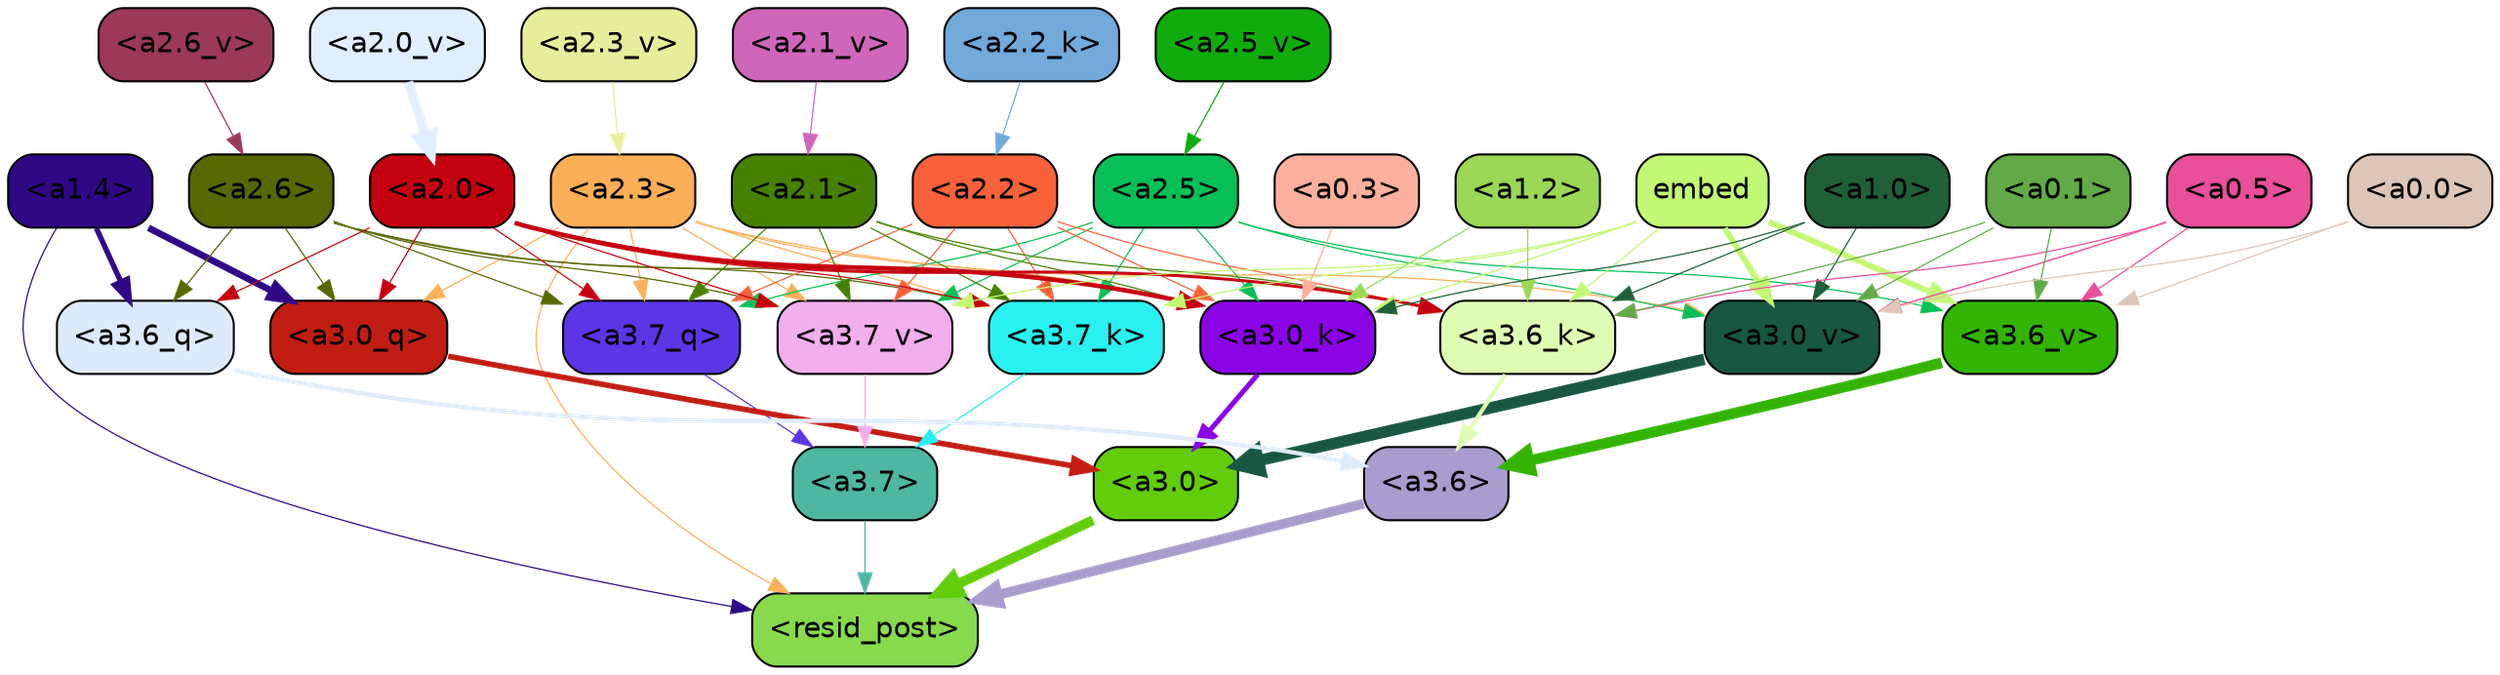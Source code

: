 strict digraph "" {
	graph [bgcolor=transparent,
		layout=dot,
		overlap=false,
		splines=true
	];
	"<a3.7>"	[color=black,
		fillcolor="#4eb7a2",
		fontname=Helvetica,
		shape=box,
		style="filled, rounded"];
	"<resid_post>"	[color=black,
		fillcolor="#88da4d",
		fontname=Helvetica,
		shape=box,
		style="filled, rounded"];
	"<a3.7>" -> "<resid_post>"	[color="#4eb7a2",
		penwidth=0.6];
	"<a3.6>"	[color=black,
		fillcolor="#a89dce",
		fontname=Helvetica,
		shape=box,
		style="filled, rounded"];
	"<a3.6>" -> "<resid_post>"	[color="#a89dce",
		penwidth=4.751612067222595];
	"<a3.0>"	[color=black,
		fillcolor="#62cd0a",
		fontname=Helvetica,
		shape=box,
		style="filled, rounded"];
	"<a3.0>" -> "<resid_post>"	[color="#62cd0a",
		penwidth=4.884142994880676];
	"<a2.3>"	[color=black,
		fillcolor="#fcaf57",
		fontname=Helvetica,
		shape=box,
		style="filled, rounded"];
	"<a2.3>" -> "<resid_post>"	[color="#fcaf57",
		penwidth=0.6];
	"<a3.7_q>"	[color=black,
		fillcolor="#5b36e7",
		fontname=Helvetica,
		shape=box,
		style="filled, rounded"];
	"<a2.3>" -> "<a3.7_q>"	[color="#fcaf57",
		penwidth=0.6];
	"<a3.0_q>"	[color=black,
		fillcolor="#c21d13",
		fontname=Helvetica,
		shape=box,
		style="filled, rounded"];
	"<a2.3>" -> "<a3.0_q>"	[color="#fcaf57",
		penwidth=0.6];
	"<a3.7_k>"	[color=black,
		fillcolor="#29f0f1",
		fontname=Helvetica,
		shape=box,
		style="filled, rounded"];
	"<a2.3>" -> "<a3.7_k>"	[color="#fcaf57",
		penwidth=0.6];
	"<a3.0_k>"	[color=black,
		fillcolor="#8b04e5",
		fontname=Helvetica,
		shape=box,
		style="filled, rounded"];
	"<a2.3>" -> "<a3.0_k>"	[color="#fcaf57",
		penwidth=0.6];
	"<a3.7_v>"	[color=black,
		fillcolor="#f2aeed",
		fontname=Helvetica,
		shape=box,
		style="filled, rounded"];
	"<a2.3>" -> "<a3.7_v>"	[color="#fcaf57",
		penwidth=0.6];
	"<a3.0_v>"	[color=black,
		fillcolor="#185742",
		fontname=Helvetica,
		shape=box,
		style="filled, rounded"];
	"<a2.3>" -> "<a3.0_v>"	[color="#fcaf57",
		penwidth=0.6];
	"<a1.4>"	[color=black,
		fillcolor="#300886",
		fontname=Helvetica,
		shape=box,
		style="filled, rounded"];
	"<a1.4>" -> "<resid_post>"	[color="#300886",
		penwidth=0.6];
	"<a3.6_q>"	[color=black,
		fillcolor="#ddeafb",
		fontname=Helvetica,
		shape=box,
		style="filled, rounded"];
	"<a1.4>" -> "<a3.6_q>"	[color="#300886",
		penwidth=2.6469622254371643];
	"<a1.4>" -> "<a3.0_q>"	[color="#300886",
		penwidth=3.3040847778320312];
	"<a3.7_q>" -> "<a3.7>"	[color="#5b36e7",
		penwidth=0.6];
	"<a3.6_q>" -> "<a3.6>"	[color="#ddeafb",
		penwidth=2.091020345687866];
	"<a3.0_q>" -> "<a3.0>"	[color="#c21d13",
		penwidth=2.7421876192092896];
	"<a3.7_k>" -> "<a3.7>"	[color="#29f0f1",
		penwidth=0.6];
	"<a3.6_k>"	[color=black,
		fillcolor="#dffcb3",
		fontname=Helvetica,
		shape=box,
		style="filled, rounded"];
	"<a3.6_k>" -> "<a3.6>"	[color="#dffcb3",
		penwidth=2.048597991466522];
	"<a3.0_k>" -> "<a3.0>"	[color="#8b04e5",
		penwidth=2.476402521133423];
	"<a3.7_v>" -> "<a3.7>"	[color="#f2aeed",
		penwidth=0.6];
	"<a3.6_v>"	[color=black,
		fillcolor="#33b403",
		fontname=Helvetica,
		shape=box,
		style="filled, rounded"];
	"<a3.6_v>" -> "<a3.6>"	[color="#33b403",
		penwidth=5.2550448179244995];
	"<a3.0_v>" -> "<a3.0>"	[color="#185742",
		penwidth=5.652270674705505];
	"<a2.6>"	[color=black,
		fillcolor="#576702",
		fontname=Helvetica,
		shape=box,
		style="filled, rounded"];
	"<a2.6>" -> "<a3.7_q>"	[color="#576702",
		penwidth=0.6];
	"<a2.6>" -> "<a3.6_q>"	[color="#576702",
		penwidth=0.6];
	"<a2.6>" -> "<a3.0_q>"	[color="#576702",
		penwidth=0.6];
	"<a2.6>" -> "<a3.7_k>"	[color="#576702",
		penwidth=0.6];
	"<a2.6>" -> "<a3.0_k>"	[color="#576702",
		penwidth=0.6];
	"<a2.6>" -> "<a3.7_v>"	[color="#576702",
		penwidth=0.6];
	"<a2.5>"	[color=black,
		fillcolor="#07bf56",
		fontname=Helvetica,
		shape=box,
		style="filled, rounded"];
	"<a2.5>" -> "<a3.7_q>"	[color="#07bf56",
		penwidth=0.6];
	"<a2.5>" -> "<a3.7_k>"	[color="#07bf56",
		penwidth=0.6];
	"<a2.5>" -> "<a3.0_k>"	[color="#07bf56",
		penwidth=0.6];
	"<a2.5>" -> "<a3.7_v>"	[color="#07bf56",
		penwidth=0.6];
	"<a2.5>" -> "<a3.6_v>"	[color="#07bf56",
		penwidth=0.6];
	"<a2.5>" -> "<a3.0_v>"	[color="#07bf56",
		penwidth=0.6];
	"<a2.2>"	[color=black,
		fillcolor="#f8623a",
		fontname=Helvetica,
		shape=box,
		style="filled, rounded"];
	"<a2.2>" -> "<a3.7_q>"	[color="#f8623a",
		penwidth=0.6];
	"<a2.2>" -> "<a3.7_k>"	[color="#f8623a",
		penwidth=0.6];
	"<a2.2>" -> "<a3.6_k>"	[color="#f8623a",
		penwidth=0.6];
	"<a2.2>" -> "<a3.0_k>"	[color="#f8623a",
		penwidth=0.6];
	"<a2.2>" -> "<a3.7_v>"	[color="#f8623a",
		penwidth=0.6];
	"<a2.1>"	[color=black,
		fillcolor="#468100",
		fontname=Helvetica,
		shape=box,
		style="filled, rounded"];
	"<a2.1>" -> "<a3.7_q>"	[color="#468100",
		penwidth=0.6];
	"<a2.1>" -> "<a3.7_k>"	[color="#468100",
		penwidth=0.6];
	"<a2.1>" -> "<a3.6_k>"	[color="#468100",
		penwidth=0.6];
	"<a2.1>" -> "<a3.0_k>"	[color="#468100",
		penwidth=0.6];
	"<a2.1>" -> "<a3.7_v>"	[color="#468100",
		penwidth=0.6];
	"<a2.0>"	[color=black,
		fillcolor="#c4020f",
		fontname=Helvetica,
		shape=box,
		style="filled, rounded"];
	"<a2.0>" -> "<a3.7_q>"	[color="#c4020f",
		penwidth=0.6];
	"<a2.0>" -> "<a3.6_q>"	[color="#c4020f",
		penwidth=0.6];
	"<a2.0>" -> "<a3.0_q>"	[color="#c4020f",
		penwidth=0.6];
	"<a2.0>" -> "<a3.7_k>"	[color="#c4020f",
		penwidth=0.6];
	"<a2.0>" -> "<a3.6_k>"	[color="#c4020f",
		penwidth=1.4757367372512817];
	"<a2.0>" -> "<a3.0_k>"	[color="#c4020f",
		penwidth=2.2137351036071777];
	"<a2.0>" -> "<a3.7_v>"	[color="#c4020f",
		penwidth=0.6];
	embed	[color=black,
		fillcolor="#c1f874",
		fontname=Helvetica,
		shape=box,
		style="filled, rounded"];
	embed -> "<a3.7_k>"	[color="#c1f874",
		penwidth=0.6];
	embed -> "<a3.6_k>"	[color="#c1f874",
		penwidth=0.6];
	embed -> "<a3.0_k>"	[color="#c1f874",
		penwidth=0.6];
	embed -> "<a3.7_v>"	[color="#c1f874",
		penwidth=0.6];
	embed -> "<a3.6_v>"	[color="#c1f874",
		penwidth=2.9582033157348633];
	embed -> "<a3.0_v>"	[color="#c1f874",
		penwidth=2.972973108291626];
	"<a1.2>"	[color=black,
		fillcolor="#9ad856",
		fontname=Helvetica,
		shape=box,
		style="filled, rounded"];
	"<a1.2>" -> "<a3.6_k>"	[color="#9ad856",
		penwidth=0.6];
	"<a1.2>" -> "<a3.0_k>"	[color="#9ad856",
		penwidth=0.6];
	"<a1.0>"	[color=black,
		fillcolor="#1f6038",
		fontname=Helvetica,
		shape=box,
		style="filled, rounded"];
	"<a1.0>" -> "<a3.6_k>"	[color="#1f6038",
		penwidth=0.6];
	"<a1.0>" -> "<a3.0_k>"	[color="#1f6038",
		penwidth=0.6];
	"<a1.0>" -> "<a3.0_v>"	[color="#1f6038",
		penwidth=0.6];
	"<a0.5>"	[color=black,
		fillcolor="#e94f9a",
		fontname=Helvetica,
		shape=box,
		style="filled, rounded"];
	"<a0.5>" -> "<a3.6_k>"	[color="#e94f9a",
		penwidth=0.6];
	"<a0.5>" -> "<a3.6_v>"	[color="#e94f9a",
		penwidth=0.6];
	"<a0.5>" -> "<a3.0_v>"	[color="#e94f9a",
		penwidth=0.6790935099124908];
	"<a0.1>"	[color=black,
		fillcolor="#61aa47",
		fontname=Helvetica,
		shape=box,
		style="filled, rounded"];
	"<a0.1>" -> "<a3.6_k>"	[color="#61aa47",
		penwidth=0.6];
	"<a0.1>" -> "<a3.6_v>"	[color="#61aa47",
		penwidth=0.6];
	"<a0.1>" -> "<a3.0_v>"	[color="#61aa47",
		penwidth=0.6];
	"<a0.3>"	[color=black,
		fillcolor="#fab09c",
		fontname=Helvetica,
		shape=box,
		style="filled, rounded"];
	"<a0.3>" -> "<a3.0_k>"	[color="#fab09c",
		penwidth=0.6];
	"<a0.0>"	[color=black,
		fillcolor="#ddc6b8",
		fontname=Helvetica,
		shape=box,
		style="filled, rounded"];
	"<a0.0>" -> "<a3.6_v>"	[color="#ddc6b8",
		penwidth=0.6];
	"<a0.0>" -> "<a3.0_v>"	[color="#ddc6b8",
		penwidth=0.6];
	"<a2.2_k>"	[color=black,
		fillcolor="#71aadb",
		fontname=Helvetica,
		shape=box,
		style="filled, rounded"];
	"<a2.2_k>" -> "<a2.2>"	[color="#71aadb",
		penwidth=0.6];
	"<a2.6_v>"	[color=black,
		fillcolor="#9c3958",
		fontname=Helvetica,
		shape=box,
		style="filled, rounded"];
	"<a2.6_v>" -> "<a2.6>"	[color="#9c3958",
		penwidth=0.6];
	"<a2.5_v>"	[color=black,
		fillcolor="#10ac0d",
		fontname=Helvetica,
		shape=box,
		style="filled, rounded"];
	"<a2.5_v>" -> "<a2.5>"	[color="#10ac0d",
		penwidth=0.6];
	"<a2.3_v>"	[color=black,
		fillcolor="#e7ee9b",
		fontname=Helvetica,
		shape=box,
		style="filled, rounded"];
	"<a2.3_v>" -> "<a2.3>"	[color="#e7ee9b",
		penwidth=0.6];
	"<a2.1_v>"	[color=black,
		fillcolor="#cf66bb",
		fontname=Helvetica,
		shape=box,
		style="filled, rounded"];
	"<a2.1_v>" -> "<a2.1>"	[color="#cf66bb",
		penwidth=0.6];
	"<a2.0_v>"	[color=black,
		fillcolor="#e0eeff",
		fontname=Helvetica,
		shape=box,
		style="filled, rounded"];
	"<a2.0_v>" -> "<a2.0>"	[color="#e0eeff",
		penwidth=4.5950857400894165];
}
